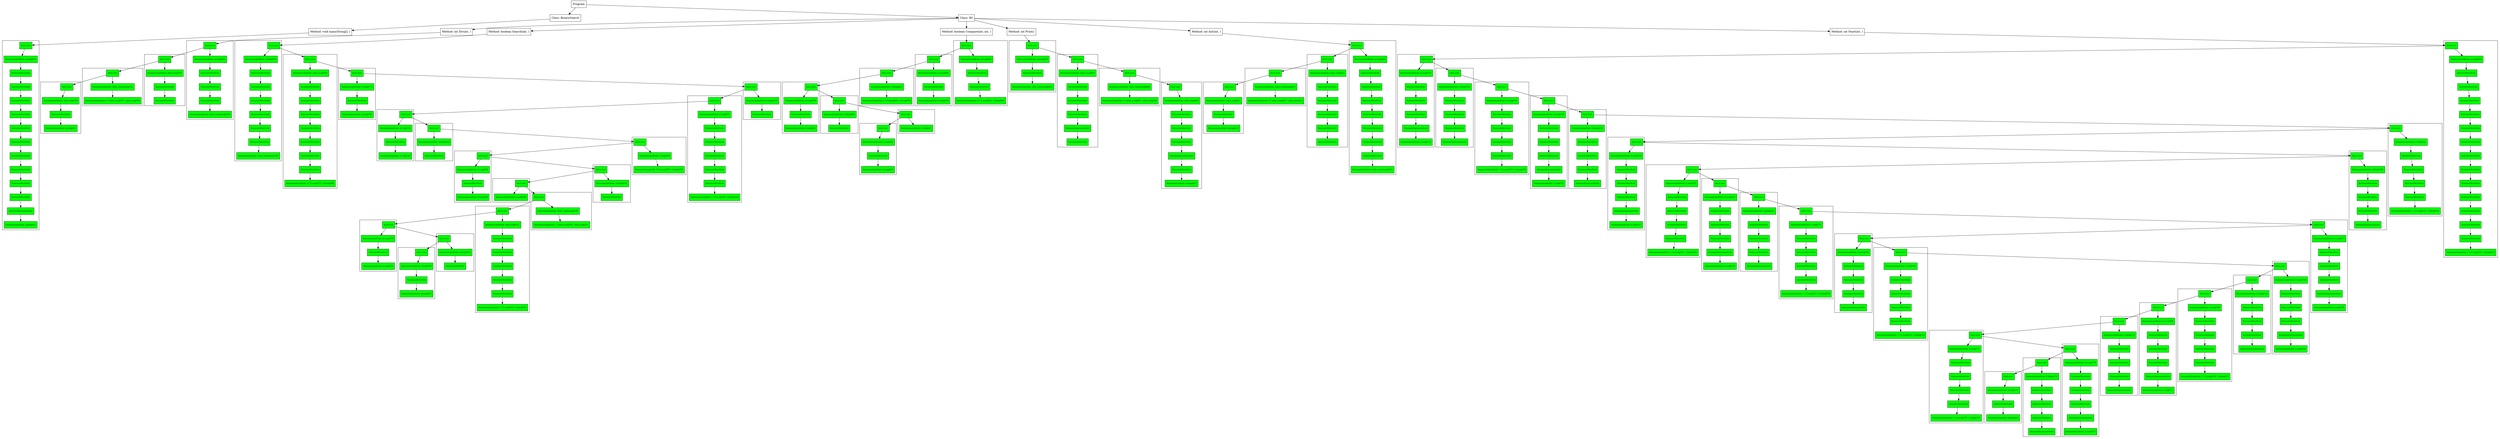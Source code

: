 digraph BinarySearch {
"0x7f2e8c1fa560" [label="Program" shape=box]
"0x60b000016308" [label="Class: BinarySearch"shape=box]
"0x7f2e8c1fa560" -> "0x60b000016308"
"0x6070000083d8" [label="Method: void main(String[], )"shape=box]
"0x60b000016308" -> "0x6070000083d8"
subgraph cluster_0x6030000ab760{
node [shape="box", style="filled", fillcolor="green", fontcolor="black", fontsize="9"]
"0x6030000ab760" [label="block start"shape=box]
"0x60c00000b740" [label="StatementLabelNode: prolog@814" shape=box]
"0x6030000ab760" -> "0x60c00000b740"
"0x60c00000b748" [label="StatementMoveNode" shape=box]
"0x60c00000b740" -> "0x60c00000b748"
"0x60c00000b750" [label="StatementMoveNode" shape=box]
"0x60c00000b748" -> "0x60c00000b750"
"0x60c00000b758" [label="StatementMoveNode" shape=box]
"0x60c00000b750" -> "0x60c00000b758"
"0x60c00000b760" [label="StatementMoveNode" shape=box]
"0x60c00000b758" -> "0x60c00000b760"
"0x60c00000b768" [label="StatementMoveNode" shape=box]
"0x60c00000b760" -> "0x60c00000b768"
"0x60c00000b770" [label="StatementMoveNode" shape=box]
"0x60c00000b768" -> "0x60c00000b770"
"0x60c00000b778" [label="StatementMoveNode" shape=box]
"0x60c00000b770" -> "0x60c00000b778"
"0x60c00000b780" [label="StatementMoveNode" shape=box]
"0x60c00000b778" -> "0x60c00000b780"
"0x60c00000b788" [label="StatementMoveNode" shape=box]
"0x60c00000b780" -> "0x60c00000b788"
"0x60c00000b790" [label="StatementMoveNode" shape=box]
"0x60c00000b788" -> "0x60c00000b790"
"0x60c00000b798" [label="StatementExpressionNode" shape=box]
"0x60c00000b790" -> "0x60c00000b798"
"0x60c00000b7a0" [label="StatementJumpNode: epilog@815" shape=box]
"0x60c00000b798" -> "0x60c00000b7a0"
}
"0x6070000083d8" -> "0x6030000ab760"
"0x60b000016258" [label="Class: BS"shape=box]
"0x7f2e8c1fa560" -> "0x60b000016258"
"0x607000008368" [label="Method: int Start(int, )"shape=box]
"0x60b000016258" -> "0x607000008368"
subgraph cluster_0x617000001900{
node [shape="box", style="filled", fillcolor="green", fontcolor="black", fontsize="9"]
"0x617000001900" [label="block start"shape=box]
"0x60c00000b8c0" [label="StatementLabelNode: prolog@818" shape=box]
"0x617000001900" -> "0x60c00000b8c0"
"0x60c00000b8c8" [label="StatementMoveNode" shape=box]
"0x60c00000b8c0" -> "0x60c00000b8c8"
"0x60c00000b8d0" [label="StatementMoveNode" shape=box]
"0x60c00000b8c8" -> "0x60c00000b8d0"
"0x60c00000b8d8" [label="StatementMoveNode" shape=box]
"0x60c00000b8d0" -> "0x60c00000b8d8"
"0x60c00000b8e0" [label="StatementMoveNode" shape=box]
"0x60c00000b8d8" -> "0x60c00000b8e0"
"0x60c00000b8e8" [label="StatementMoveNode" shape=box]
"0x60c00000b8e0" -> "0x60c00000b8e8"
"0x60c00000b8f0" [label="StatementMoveNode" shape=box]
"0x60c00000b8e8" -> "0x60c00000b8f0"
"0x60c00000b8f8" [label="StatementMoveNode" shape=box]
"0x60c00000b8f0" -> "0x60c00000b8f8"
"0x60c00000b900" [label="StatementMoveNode" shape=box]
"0x60c00000b8f8" -> "0x60c00000b900"
"0x60c00000b908" [label="StatementMoveNode" shape=box]
"0x60c00000b900" -> "0x60c00000b908"
"0x60c00000b910" [label="StatementMoveNode" shape=box]
"0x60c00000b908" -> "0x60c00000b910"
"0x60c00000b918" [label="StatementMoveNode" shape=box]
"0x60c00000b910" -> "0x60c00000b918"
"0x60c00000b920" [label="StatementMoveNode" shape=box]
"0x60c00000b918" -> "0x60c00000b920"
"0x60c00000b928" [label="StatementMoveNode" shape=box]
"0x60c00000b920" -> "0x60c00000b928"
"0x60c00000b930" [label="StatementCJumpNode: 1 ? if_true@733 : if_false@734" shape=box]
"0x60c00000b928" -> "0x60c00000b930"
}
"0x607000008368" -> "0x617000001900"
subgraph cluster_0x617000001918{
node [shape="box", style="filled", fillcolor="green", fontcolor="black", fontsize="9"]
"0x617000001918" [label="block start"shape=box]
"0x606000038660" [label="StatementLabelNode: if_true@733" shape=box]
"0x617000001918" -> "0x606000038660"
"0x606000038668" [label="StatementMoveNode" shape=box]
"0x606000038660" -> "0x606000038668"
"0x606000038670" [label="StatementMoveNode" shape=box]
"0x606000038668" -> "0x606000038670"
"0x606000038678" [label="StatementMoveNode" shape=box]
"0x606000038670" -> "0x606000038678"
"0x606000038680" [label="StatementExpressionNode" shape=box]
"0x606000038678" -> "0x606000038680"
"0x606000038688" [label="StatementJumpNode: if_end@735" shape=box]
"0x606000038680" -> "0x606000038688"
}
"0x617000001900" -> "0x617000001918"
subgraph cluster_0x617000001930{
node [shape="box", style="filled", fillcolor="green", fontcolor="black", fontsize="9"]
"0x617000001930" [label="block start"shape=box]
"0x6060000386c0" [label="StatementLabelNode: if_false@734" shape=box]
"0x617000001930" -> "0x6060000386c0"
"0x6060000386c8" [label="StatementMoveNode" shape=box]
"0x6060000386c0" -> "0x6060000386c8"
"0x6060000386d0" [label="StatementMoveNode" shape=box]
"0x6060000386c8" -> "0x6060000386d0"
"0x6060000386d8" [label="StatementMoveNode" shape=box]
"0x6060000386d0" -> "0x6060000386d8"
"0x6060000386e0" [label="StatementExpressionNode" shape=box]
"0x6060000386d8" -> "0x6060000386e0"
}
"0x617000001918" -> "0x617000001930"
subgraph cluster_0x617000001948{
node [shape="box", style="filled", fillcolor="green", fontcolor="black", fontsize="9"]
"0x617000001948" [label="block start"shape=box]
"0x606000038720" [label="StatementLabelNode: if_end@735" shape=box]
"0x617000001948" -> "0x606000038720"
"0x606000038728" [label="StatementMoveNode" shape=box]
"0x606000038720" -> "0x606000038728"
"0x606000038730" [label="StatementMoveNode" shape=box]
"0x606000038728" -> "0x606000038730"
"0x606000038738" [label="StatementMoveNode" shape=box]
"0x606000038730" -> "0x606000038738"
"0x606000038740" [label="StatementMoveNode" shape=box]
"0x606000038738" -> "0x606000038740"
"0x606000038748" [label="StatementCJumpNode: 1 ? if_true@739 : if_false@740" shape=box]
"0x606000038740" -> "0x606000038748"
}
"0x617000001930" -> "0x617000001948"
subgraph cluster_0x617000001960{
node [shape="box", style="filled", fillcolor="green", fontcolor="black", fontsize="9"]
"0x617000001960" [label="block start"shape=box]
"0x606000038780" [label="StatementLabelNode: if_true@739" shape=box]
"0x617000001960" -> "0x606000038780"
"0x606000038788" [label="StatementMoveNode" shape=box]
"0x606000038780" -> "0x606000038788"
"0x606000038790" [label="StatementMoveNode" shape=box]
"0x606000038788" -> "0x606000038790"
"0x606000038798" [label="StatementMoveNode" shape=box]
"0x606000038790" -> "0x606000038798"
"0x6060000387a0" [label="StatementExpressionNode" shape=box]
"0x606000038798" -> "0x6060000387a0"
"0x6060000387a8" [label="StatementJumpNode: if_end@741" shape=box]
"0x6060000387a0" -> "0x6060000387a8"
}
"0x617000001948" -> "0x617000001960"
subgraph cluster_0x617000001978{
node [shape="box", style="filled", fillcolor="green", fontcolor="black", fontsize="9"]
"0x617000001978" [label="block start"shape=box]
"0x6060000387e0" [label="StatementLabelNode: if_false@740" shape=box]
"0x617000001978" -> "0x6060000387e0"
"0x6060000387e8" [label="StatementMoveNode" shape=box]
"0x6060000387e0" -> "0x6060000387e8"
"0x6060000387f0" [label="StatementMoveNode" shape=box]
"0x6060000387e8" -> "0x6060000387f0"
"0x6060000387f8" [label="StatementMoveNode" shape=box]
"0x6060000387f0" -> "0x6060000387f8"
"0x606000038800" [label="StatementExpressionNode" shape=box]
"0x6060000387f8" -> "0x606000038800"
}
"0x617000001960" -> "0x617000001978"
subgraph cluster_0x617000001990{
node [shape="box", style="filled", fillcolor="green", fontcolor="black", fontsize="9"]
"0x617000001990" [label="block start"shape=box]
"0x606000038840" [label="StatementLabelNode: if_end@741" shape=box]
"0x617000001990" -> "0x606000038840"
"0x606000038848" [label="StatementMoveNode" shape=box]
"0x606000038840" -> "0x606000038848"
"0x606000038850" [label="StatementMoveNode" shape=box]
"0x606000038848" -> "0x606000038850"
"0x606000038858" [label="StatementMoveNode" shape=box]
"0x606000038850" -> "0x606000038858"
"0x606000038860" [label="StatementMoveNode" shape=box]
"0x606000038858" -> "0x606000038860"
"0x606000038868" [label="StatementCJumpNode: 1 ? if_true@745 : if_false@746" shape=box]
"0x606000038860" -> "0x606000038868"
}
"0x617000001978" -> "0x617000001990"
subgraph cluster_0x6170000019a8{
node [shape="box", style="filled", fillcolor="green", fontcolor="black", fontsize="9"]
"0x6170000019a8" [label="block start"shape=box]
"0x6060000388a0" [label="StatementLabelNode: if_true@745" shape=box]
"0x6170000019a8" -> "0x6060000388a0"
"0x6060000388a8" [label="StatementMoveNode" shape=box]
"0x6060000388a0" -> "0x6060000388a8"
"0x6060000388b0" [label="StatementMoveNode" shape=box]
"0x6060000388a8" -> "0x6060000388b0"
"0x6060000388b8" [label="StatementMoveNode" shape=box]
"0x6060000388b0" -> "0x6060000388b8"
"0x6060000388c0" [label="StatementExpressionNode" shape=box]
"0x6060000388b8" -> "0x6060000388c0"
"0x6060000388c8" [label="StatementJumpNode: if_end@747" shape=box]
"0x6060000388c0" -> "0x6060000388c8"
}
"0x617000001990" -> "0x6170000019a8"
subgraph cluster_0x6170000019c0{
node [shape="box", style="filled", fillcolor="green", fontcolor="black", fontsize="9"]
"0x6170000019c0" [label="block start"shape=box]
"0x606000038900" [label="StatementLabelNode: if_false@746" shape=box]
"0x6170000019c0" -> "0x606000038900"
"0x606000038908" [label="StatementMoveNode" shape=box]
"0x606000038900" -> "0x606000038908"
"0x606000038910" [label="StatementMoveNode" shape=box]
"0x606000038908" -> "0x606000038910"
"0x606000038918" [label="StatementMoveNode" shape=box]
"0x606000038910" -> "0x606000038918"
"0x606000038920" [label="StatementExpressionNode" shape=box]
"0x606000038918" -> "0x606000038920"
}
"0x6170000019a8" -> "0x6170000019c0"
subgraph cluster_0x6170000019d8{
node [shape="box", style="filled", fillcolor="green", fontcolor="black", fontsize="9"]
"0x6170000019d8" [label="block start"shape=box]
"0x606000038960" [label="StatementLabelNode: if_end@747" shape=box]
"0x6170000019d8" -> "0x606000038960"
"0x606000038968" [label="StatementMoveNode" shape=box]
"0x606000038960" -> "0x606000038968"
"0x606000038970" [label="StatementMoveNode" shape=box]
"0x606000038968" -> "0x606000038970"
"0x606000038978" [label="StatementMoveNode" shape=box]
"0x606000038970" -> "0x606000038978"
"0x606000038980" [label="StatementMoveNode" shape=box]
"0x606000038978" -> "0x606000038980"
"0x606000038988" [label="StatementCJumpNode: 1 ? if_true@751 : if_false@752" shape=box]
"0x606000038980" -> "0x606000038988"
}
"0x6170000019c0" -> "0x6170000019d8"
subgraph cluster_0x6170000019f0{
node [shape="box", style="filled", fillcolor="green", fontcolor="black", fontsize="9"]
"0x6170000019f0" [label="block start"shape=box]
"0x6060000389c0" [label="StatementLabelNode: if_true@751" shape=box]
"0x6170000019f0" -> "0x6060000389c0"
"0x6060000389c8" [label="StatementMoveNode" shape=box]
"0x6060000389c0" -> "0x6060000389c8"
"0x6060000389d0" [label="StatementMoveNode" shape=box]
"0x6060000389c8" -> "0x6060000389d0"
"0x6060000389d8" [label="StatementMoveNode" shape=box]
"0x6060000389d0" -> "0x6060000389d8"
"0x6060000389e0" [label="StatementExpressionNode" shape=box]
"0x6060000389d8" -> "0x6060000389e0"
"0x6060000389e8" [label="StatementJumpNode: if_end@753" shape=box]
"0x6060000389e0" -> "0x6060000389e8"
}
"0x6170000019d8" -> "0x6170000019f0"
subgraph cluster_0x617000001a08{
node [shape="box", style="filled", fillcolor="green", fontcolor="black", fontsize="9"]
"0x617000001a08" [label="block start"shape=box]
"0x606000038a20" [label="StatementLabelNode: if_false@752" shape=box]
"0x617000001a08" -> "0x606000038a20"
"0x606000038a28" [label="StatementMoveNode" shape=box]
"0x606000038a20" -> "0x606000038a28"
"0x606000038a30" [label="StatementMoveNode" shape=box]
"0x606000038a28" -> "0x606000038a30"
"0x606000038a38" [label="StatementMoveNode" shape=box]
"0x606000038a30" -> "0x606000038a38"
"0x606000038a40" [label="StatementExpressionNode" shape=box]
"0x606000038a38" -> "0x606000038a40"
}
"0x6170000019f0" -> "0x617000001a08"
subgraph cluster_0x617000001a20{
node [shape="box", style="filled", fillcolor="green", fontcolor="black", fontsize="9"]
"0x617000001a20" [label="block start"shape=box]
"0x606000038a80" [label="StatementLabelNode: if_end@753" shape=box]
"0x617000001a20" -> "0x606000038a80"
"0x606000038a88" [label="StatementMoveNode" shape=box]
"0x606000038a80" -> "0x606000038a88"
"0x606000038a90" [label="StatementMoveNode" shape=box]
"0x606000038a88" -> "0x606000038a90"
"0x606000038a98" [label="StatementMoveNode" shape=box]
"0x606000038a90" -> "0x606000038a98"
"0x606000038aa0" [label="StatementMoveNode" shape=box]
"0x606000038a98" -> "0x606000038aa0"
"0x606000038aa8" [label="StatementCJumpNode: 1 ? if_true@757 : if_false@758" shape=box]
"0x606000038aa0" -> "0x606000038aa8"
}
"0x617000001a08" -> "0x617000001a20"
subgraph cluster_0x617000001a38{
node [shape="box", style="filled", fillcolor="green", fontcolor="black", fontsize="9"]
"0x617000001a38" [label="block start"shape=box]
"0x606000038ae0" [label="StatementLabelNode: if_true@757" shape=box]
"0x617000001a38" -> "0x606000038ae0"
"0x606000038ae8" [label="StatementMoveNode" shape=box]
"0x606000038ae0" -> "0x606000038ae8"
"0x606000038af0" [label="StatementMoveNode" shape=box]
"0x606000038ae8" -> "0x606000038af0"
"0x606000038af8" [label="StatementMoveNode" shape=box]
"0x606000038af0" -> "0x606000038af8"
"0x606000038b00" [label="StatementExpressionNode" shape=box]
"0x606000038af8" -> "0x606000038b00"
"0x606000038b08" [label="StatementJumpNode: if_end@759" shape=box]
"0x606000038b00" -> "0x606000038b08"
}
"0x617000001a20" -> "0x617000001a38"
subgraph cluster_0x617000001a50{
node [shape="box", style="filled", fillcolor="green", fontcolor="black", fontsize="9"]
"0x617000001a50" [label="block start"shape=box]
"0x606000038b40" [label="StatementLabelNode: if_false@758" shape=box]
"0x617000001a50" -> "0x606000038b40"
"0x606000038b48" [label="StatementMoveNode" shape=box]
"0x606000038b40" -> "0x606000038b48"
"0x606000038b50" [label="StatementMoveNode" shape=box]
"0x606000038b48" -> "0x606000038b50"
"0x606000038b58" [label="StatementMoveNode" shape=box]
"0x606000038b50" -> "0x606000038b58"
"0x606000038b60" [label="StatementExpressionNode" shape=box]
"0x606000038b58" -> "0x606000038b60"
}
"0x617000001a38" -> "0x617000001a50"
subgraph cluster_0x617000001a68{
node [shape="box", style="filled", fillcolor="green", fontcolor="black", fontsize="9"]
"0x617000001a68" [label="block start"shape=box]
"0x606000038ba0" [label="StatementLabelNode: if_end@759" shape=box]
"0x617000001a68" -> "0x606000038ba0"
"0x606000038ba8" [label="StatementMoveNode" shape=box]
"0x606000038ba0" -> "0x606000038ba8"
"0x606000038bb0" [label="StatementMoveNode" shape=box]
"0x606000038ba8" -> "0x606000038bb0"
"0x606000038bb8" [label="StatementMoveNode" shape=box]
"0x606000038bb0" -> "0x606000038bb8"
"0x606000038bc0" [label="StatementMoveNode" shape=box]
"0x606000038bb8" -> "0x606000038bc0"
"0x606000038bc8" [label="StatementCJumpNode: 1 ? if_true@763 : if_false@764" shape=box]
"0x606000038bc0" -> "0x606000038bc8"
}
"0x617000001a50" -> "0x617000001a68"
subgraph cluster_0x617000001a80{
node [shape="box", style="filled", fillcolor="green", fontcolor="black", fontsize="9"]
"0x617000001a80" [label="block start"shape=box]
"0x606000038c00" [label="StatementLabelNode: if_true@763" shape=box]
"0x617000001a80" -> "0x606000038c00"
"0x606000038c08" [label="StatementMoveNode" shape=box]
"0x606000038c00" -> "0x606000038c08"
"0x606000038c10" [label="StatementMoveNode" shape=box]
"0x606000038c08" -> "0x606000038c10"
"0x606000038c18" [label="StatementMoveNode" shape=box]
"0x606000038c10" -> "0x606000038c18"
"0x606000038c20" [label="StatementExpressionNode" shape=box]
"0x606000038c18" -> "0x606000038c20"
"0x606000038c28" [label="StatementJumpNode: if_end@765" shape=box]
"0x606000038c20" -> "0x606000038c28"
}
"0x617000001a68" -> "0x617000001a80"
subgraph cluster_0x617000001a98{
node [shape="box", style="filled", fillcolor="green", fontcolor="black", fontsize="9"]
"0x617000001a98" [label="block start"shape=box]
"0x606000038c60" [label="StatementLabelNode: if_false@764" shape=box]
"0x617000001a98" -> "0x606000038c60"
"0x606000038c68" [label="StatementMoveNode" shape=box]
"0x606000038c60" -> "0x606000038c68"
"0x606000038c70" [label="StatementMoveNode" shape=box]
"0x606000038c68" -> "0x606000038c70"
"0x606000038c78" [label="StatementMoveNode" shape=box]
"0x606000038c70" -> "0x606000038c78"
"0x606000038c80" [label="StatementExpressionNode" shape=box]
"0x606000038c78" -> "0x606000038c80"
}
"0x617000001a80" -> "0x617000001a98"
subgraph cluster_0x617000001ab0{
node [shape="box", style="filled", fillcolor="green", fontcolor="black", fontsize="9"]
"0x617000001ab0" [label="block start"shape=box]
"0x606000038cc0" [label="StatementLabelNode: if_end@765" shape=box]
"0x617000001ab0" -> "0x606000038cc0"
"0x606000038cc8" [label="StatementMoveNode" shape=box]
"0x606000038cc0" -> "0x606000038cc8"
"0x606000038cd0" [label="StatementMoveNode" shape=box]
"0x606000038cc8" -> "0x606000038cd0"
"0x606000038cd8" [label="StatementMoveNode" shape=box]
"0x606000038cd0" -> "0x606000038cd8"
"0x606000038ce0" [label="StatementMoveNode" shape=box]
"0x606000038cd8" -> "0x606000038ce0"
"0x606000038ce8" [label="StatementCJumpNode: 1 ? if_true@769 : if_false@770" shape=box]
"0x606000038ce0" -> "0x606000038ce8"
}
"0x617000001a98" -> "0x617000001ab0"
subgraph cluster_0x617000001ac8{
node [shape="box", style="filled", fillcolor="green", fontcolor="black", fontsize="9"]
"0x617000001ac8" [label="block start"shape=box]
"0x606000038d20" [label="StatementLabelNode: if_true@769" shape=box]
"0x617000001ac8" -> "0x606000038d20"
"0x606000038d28" [label="StatementMoveNode" shape=box]
"0x606000038d20" -> "0x606000038d28"
"0x606000038d30" [label="StatementMoveNode" shape=box]
"0x606000038d28" -> "0x606000038d30"
"0x606000038d38" [label="StatementMoveNode" shape=box]
"0x606000038d30" -> "0x606000038d38"
"0x606000038d40" [label="StatementExpressionNode" shape=box]
"0x606000038d38" -> "0x606000038d40"
"0x606000038d48" [label="StatementJumpNode: if_end@771" shape=box]
"0x606000038d40" -> "0x606000038d48"
}
"0x617000001ab0" -> "0x617000001ac8"
subgraph cluster_0x617000001ae0{
node [shape="box", style="filled", fillcolor="green", fontcolor="black", fontsize="9"]
"0x617000001ae0" [label="block start"shape=box]
"0x606000038d80" [label="StatementLabelNode: if_false@770" shape=box]
"0x617000001ae0" -> "0x606000038d80"
"0x606000038d88" [label="StatementMoveNode" shape=box]
"0x606000038d80" -> "0x606000038d88"
"0x606000038d90" [label="StatementMoveNode" shape=box]
"0x606000038d88" -> "0x606000038d90"
"0x606000038d98" [label="StatementMoveNode" shape=box]
"0x606000038d90" -> "0x606000038d98"
"0x606000038da0" [label="StatementExpressionNode" shape=box]
"0x606000038d98" -> "0x606000038da0"
}
"0x617000001ac8" -> "0x617000001ae0"
subgraph cluster_0x617000001af8{
node [shape="box", style="filled", fillcolor="green", fontcolor="black", fontsize="9"]
"0x617000001af8" [label="block start"shape=box]
"0x606000038de0" [label="StatementLabelNode: if_end@771" shape=box]
"0x617000001af8" -> "0x606000038de0"
"0x606000038de8" [label="StatementMoveNode" shape=box]
"0x606000038de0" -> "0x606000038de8"
"0x606000038df0" [label="StatementMoveNode" shape=box]
"0x606000038de8" -> "0x606000038df0"
"0x606000038df8" [label="StatementMoveNode" shape=box]
"0x606000038df0" -> "0x606000038df8"
"0x606000038e00" [label="StatementMoveNode" shape=box]
"0x606000038df8" -> "0x606000038e00"
"0x606000038e08" [label="StatementCJumpNode: 1 ? if_true@775 : if_false@776" shape=box]
"0x606000038e00" -> "0x606000038e08"
}
"0x617000001ae0" -> "0x617000001af8"
subgraph cluster_0x617000001b10{
node [shape="box", style="filled", fillcolor="green", fontcolor="black", fontsize="9"]
"0x617000001b10" [label="block start"shape=box]
"0x606000038e40" [label="StatementLabelNode: if_true@775" shape=box]
"0x617000001b10" -> "0x606000038e40"
"0x606000038e48" [label="StatementMoveNode" shape=box]
"0x606000038e40" -> "0x606000038e48"
"0x606000038e50" [label="StatementMoveNode" shape=box]
"0x606000038e48" -> "0x606000038e50"
"0x606000038e58" [label="StatementMoveNode" shape=box]
"0x606000038e50" -> "0x606000038e58"
"0x606000038e60" [label="StatementExpressionNode" shape=box]
"0x606000038e58" -> "0x606000038e60"
"0x606000038e68" [label="StatementJumpNode: if_end@777" shape=box]
"0x606000038e60" -> "0x606000038e68"
}
"0x617000001af8" -> "0x617000001b10"
subgraph cluster_0x617000001b28{
node [shape="box", style="filled", fillcolor="green", fontcolor="black", fontsize="9"]
"0x617000001b28" [label="block start"shape=box]
"0x606000038ea0" [label="StatementLabelNode: if_false@776" shape=box]
"0x617000001b28" -> "0x606000038ea0"
"0x606000038ea8" [label="StatementMoveNode" shape=box]
"0x606000038ea0" -> "0x606000038ea8"
"0x606000038eb0" [label="StatementMoveNode" shape=box]
"0x606000038ea8" -> "0x606000038eb0"
"0x606000038eb8" [label="StatementMoveNode" shape=box]
"0x606000038eb0" -> "0x606000038eb8"
"0x606000038ec0" [label="StatementExpressionNode" shape=box]
"0x606000038eb8" -> "0x606000038ec0"
}
"0x617000001b10" -> "0x617000001b28"
subgraph cluster_0x617000001b40{
node [shape="box", style="filled", fillcolor="green", fontcolor="black", fontsize="9"]
"0x617000001b40" [label="block start"shape=box]
"0x6030000ab0a0" [label="StatementLabelNode: if_end@777" shape=box]
"0x617000001b40" -> "0x6030000ab0a0"
"0x6030000ab0a8" [label="StatementMoveNode" shape=box]
"0x6030000ab0a0" -> "0x6030000ab0a8"
"0x6030000ab0b0" [label="StatementJumpNode: epilog@819" shape=box]
"0x6030000ab0a8" -> "0x6030000ab0b0"
}
"0x617000001b28" -> "0x617000001b40"
"0x6070000082f8" [label="Method: int Div(int, )"shape=box]
"0x60b000016258" -> "0x6070000082f8"
subgraph cluster_0x608000003920{
node [shape="box", style="filled", fillcolor="green", fontcolor="black", fontsize="9"]
"0x608000003920" [label="block start"shape=box]
"0x606000038f00" [label="StatementLabelNode: prolog@820" shape=box]
"0x608000003920" -> "0x606000038f00"
"0x606000038f08" [label="StatementMoveNode" shape=box]
"0x606000038f00" -> "0x606000038f08"
"0x606000038f10" [label="StatementMoveNode" shape=box]
"0x606000038f08" -> "0x606000038f10"
"0x606000038f18" [label="StatementMoveNode" shape=box]
"0x606000038f10" -> "0x606000038f18"
"0x606000038f20" [label="StatementJumpNode: while_conditional@796" shape=box]
"0x606000038f18" -> "0x606000038f20"
}
"0x6070000082f8" -> "0x608000003920"
subgraph cluster_0x608000003938{
node [shape="box", style="filled", fillcolor="green", fontcolor="black", fontsize="9"]
"0x608000003938" [label="block start"shape=box]
"0x6030000ab130" [label="StatementLabelNode: while_true@797" shape=box]
"0x608000003938" -> "0x6030000ab130"
"0x6030000ab138" [label="StatementMoveNode" shape=box]
"0x6030000ab130" -> "0x6030000ab138"
"0x6030000ab140" [label="StatementMoveNode" shape=box]
"0x6030000ab138" -> "0x6030000ab140"
}
"0x608000003920" -> "0x608000003938"
subgraph cluster_0x608000003950{
node [shape="box", style="filled", fillcolor="green", fontcolor="black", fontsize="9"]
"0x608000003950" [label="block start"shape=box]
"0x602000092bf0" [label="StatementLabelNode: while_conditional@796" shape=box]
"0x608000003950" -> "0x602000092bf0"
"0x602000092bf8" [label="StatementCJumpNode: 2 ? while_true@797 : while_end@798" shape=box]
"0x602000092bf0" -> "0x602000092bf8"
}
"0x608000003938" -> "0x608000003950"
subgraph cluster_0x608000003968{
node [shape="box", style="filled", fillcolor="green", fontcolor="black", fontsize="9"]
"0x608000003968" [label="block start"shape=box]
"0x6030000ab190" [label="StatementLabelNode: while_end@798" shape=box]
"0x608000003968" -> "0x6030000ab190"
"0x6030000ab198" [label="StatementMoveNode" shape=box]
"0x6030000ab190" -> "0x6030000ab198"
"0x6030000ab1a0" [label="StatementJumpNode: epilog@821" shape=box]
"0x6030000ab198" -> "0x6030000ab1a0"
}
"0x608000003950" -> "0x608000003968"
"0x607000008288" [label="Method: boolean Search(int, )"shape=box]
"0x60b000016258" -> "0x607000008288"
subgraph cluster_0x613000002a40{
node [shape="box", style="filled", fillcolor="green", fontcolor="black", fontsize="9"]
"0x613000002a40" [label="block start"shape=box]
"0x606000038480" [label="StatementLabelNode: prolog@816" shape=box]
"0x613000002a40" -> "0x606000038480"
"0x606000038488" [label="StatementMoveNode" shape=box]
"0x606000038480" -> "0x606000038488"
"0x606000038490" [label="StatementMoveNode" shape=box]
"0x606000038488" -> "0x606000038490"
"0x606000038498" [label="StatementMoveNode" shape=box]
"0x606000038490" -> "0x606000038498"
"0x6060000384a0" [label="StatementMoveNode" shape=box]
"0x606000038498" -> "0x6060000384a0"
"0x6060000384a8" [label="StatementMoveNode" shape=box]
"0x6060000384a0" -> "0x6060000384a8"
"0x6060000384b0" [label="StatementMoveNode" shape=box]
"0x6060000384a8" -> "0x6060000384b0"
"0x6060000384b8" [label="StatementJumpNode: while_conditional@789" shape=box]
"0x6060000384b0" -> "0x6060000384b8"
}
"0x607000008288" -> "0x613000002a40"
subgraph cluster_0x613000002a58{
node [shape="box", style="filled", fillcolor="green", fontcolor="black", fontsize="9"]
"0x613000002a58" [label="block start"shape=box]
"0x60c00000b800" [label="StatementLabelNode: while_true@790" shape=box]
"0x613000002a58" -> "0x60c00000b800"
"0x60c00000b808" [label="StatementMoveNode" shape=box]
"0x60c00000b800" -> "0x60c00000b808"
"0x60c00000b810" [label="StatementMoveNode" shape=box]
"0x60c00000b808" -> "0x60c00000b810"
"0x60c00000b818" [label="StatementMoveNode" shape=box]
"0x60c00000b810" -> "0x60c00000b818"
"0x60c00000b820" [label="StatementMoveNode" shape=box]
"0x60c00000b818" -> "0x60c00000b820"
"0x60c00000b828" [label="StatementMoveNode" shape=box]
"0x60c00000b820" -> "0x60c00000b828"
"0x60c00000b830" [label="StatementMoveNode" shape=box]
"0x60c00000b828" -> "0x60c00000b830"
"0x60c00000b838" [label="StatementMoveNode" shape=box]
"0x60c00000b830" -> "0x60c00000b838"
"0x60c00000b840" [label="StatementCJumpNode: 2 ? if_true@779 : if_false@780" shape=box]
"0x60c00000b838" -> "0x60c00000b840"
}
"0x613000002a40" -> "0x613000002a58"
subgraph cluster_0x613000002a70{
node [shape="box", style="filled", fillcolor="green", fontcolor="black", fontsize="9"]
"0x613000002a70" [label="block start"shape=box]
"0x6030000aa980" [label="StatementLabelNode: if_true@779" shape=box]
"0x613000002a70" -> "0x6030000aa980"
"0x6030000aa988" [label="StatementMoveNode" shape=box]
"0x6030000aa980" -> "0x6030000aa988"
"0x6030000aa990" [label="StatementJumpNode: if_end@781" shape=box]
"0x6030000aa988" -> "0x6030000aa990"
}
"0x613000002a58" -> "0x613000002a70"
subgraph cluster_0x613000002a88{
node [shape="box", style="filled", fillcolor="green", fontcolor="black", fontsize="9"]
"0x613000002a88" [label="block start"shape=box]
"0x6030000aa9b0" [label="StatementLabelNode: if_false@780" shape=box]
"0x613000002a88" -> "0x6030000aa9b0"
"0x6030000aa9b8" [label="StatementMoveNode" shape=box]
"0x6030000aa9b0" -> "0x6030000aa9b8"
}
"0x613000002a70" -> "0x613000002a88"
subgraph cluster_0x613000002aa0{
node [shape="box", style="filled", fillcolor="green", fontcolor="black", fontsize="9"]
"0x613000002aa0" [label="block start"shape=box]
"0x606000038540" [label="StatementLabelNode: if_end@781" shape=box]
"0x613000002aa0" -> "0x606000038540"
"0x606000038548" [label="StatementMoveNode" shape=box]
"0x606000038540" -> "0x606000038548"
"0x606000038550" [label="StatementMoveNode" shape=box]
"0x606000038548" -> "0x606000038550"
"0x606000038558" [label="StatementMoveNode" shape=box]
"0x606000038550" -> "0x606000038558"
"0x606000038560" [label="StatementMoveNode" shape=box]
"0x606000038558" -> "0x606000038560"
"0x606000038568" [label="StatementMoveNode" shape=box]
"0x606000038560" -> "0x606000038568"
"0x606000038570" [label="StatementCJumpNode: 1 ? if_true@783 : if_false@784" shape=box]
"0x606000038568" -> "0x606000038570"
}
"0x613000002a88" -> "0x613000002aa0"
subgraph cluster_0x613000002ab8{
node [shape="box", style="filled", fillcolor="green", fontcolor="black", fontsize="9"]
"0x613000002ab8" [label="block start"shape=box]
"0x6030000aaa10" [label="StatementLabelNode: if_true@783" shape=box]
"0x613000002ab8" -> "0x6030000aaa10"
"0x6030000aaa18" [label="StatementMoveNode" shape=box]
"0x6030000aaa10" -> "0x6030000aaa18"
"0x6030000aaa20" [label="StatementJumpNode: if_end@785" shape=box]
"0x6030000aaa18" -> "0x6030000aaa20"
}
"0x613000002aa0" -> "0x613000002ab8"
subgraph cluster_0x613000002ad0{
node [shape="box", style="filled", fillcolor="green", fontcolor="black", fontsize="9"]
"0x613000002ad0" [label="block start"shape=box]
"0x6030000aaa40" [label="StatementLabelNode: if_false@784" shape=box]
"0x613000002ad0" -> "0x6030000aaa40"
"0x6030000aaa48" [label="StatementMoveNode" shape=box]
"0x6030000aaa40" -> "0x6030000aaa48"
}
"0x613000002ab8" -> "0x613000002ad0"
subgraph cluster_0x613000002ae8{
node [shape="box", style="filled", fillcolor="green", fontcolor="black", fontsize="9"]
"0x613000002ae8" [label="block start"shape=box]
"0x6020000920f0" [label="StatementLabelNode: if_end@785" shape=box]
"0x613000002ae8" -> "0x6020000920f0"
"0x6020000920f8" [label="StatementCJumpNode: 2 ? if_true@786 : if_false@787" shape=box]
"0x6020000920f0" -> "0x6020000920f8"
}
"0x613000002ad0" -> "0x613000002ae8"
subgraph cluster_0x613000002b00{
node [shape="box", style="filled", fillcolor="green", fontcolor="black", fontsize="9"]
"0x613000002b00" [label="block start"shape=box]
"0x6030000aaa70" [label="StatementLabelNode: if_true@786" shape=box]
"0x613000002b00" -> "0x6030000aaa70"
"0x6030000aaa78" [label="StatementMoveNode" shape=box]
"0x6030000aaa70" -> "0x6030000aaa78"
"0x6030000aaa80" [label="StatementJumpNode: if_end@788" shape=box]
"0x6030000aaa78" -> "0x6030000aaa80"
}
"0x613000002ae8" -> "0x613000002b00"
subgraph cluster_0x613000002b18{
node [shape="box", style="filled", fillcolor="green", fontcolor="black", fontsize="9"]
"0x613000002b18" [label="block start"shape=box]
"0x6030000aaaa0" [label="StatementLabelNode: if_false@787" shape=box]
"0x613000002b18" -> "0x6030000aaaa0"
"0x6030000aaaa8" [label="StatementMoveNode" shape=box]
"0x6030000aaaa0" -> "0x6030000aaaa8"
}
"0x613000002b00" -> "0x613000002b18"
subgraph cluster_0x613000002b30{
node [shape="box", style="filled", fillcolor="green", fontcolor="black", fontsize="9"]
"0x613000002b30" [label="block start"shape=box]
"0x6020000921f0" [label="StatementLabelNode: if_end@788" shape=box]
"0x613000002b30" -> "0x6020000921f0"
}
"0x613000002b18" -> "0x613000002b30"
subgraph cluster_0x613000002b48{
node [shape="box", style="filled", fillcolor="green", fontcolor="black", fontsize="9"]
"0x613000002b48" [label="block start"shape=box]
"0x602000092230" [label="StatementLabelNode: while_conditional@789" shape=box]
"0x613000002b48" -> "0x602000092230"
"0x602000092238" [label="StatementCJumpNode: 1 ? while_true@790 : while_end@791" shape=box]
"0x602000092230" -> "0x602000092238"
}
"0x613000002b30" -> "0x613000002b48"
subgraph cluster_0x613000002b60{
node [shape="box", style="filled", fillcolor="green", fontcolor="black", fontsize="9"]
"0x613000002b60" [label="block start"shape=box]
"0x6060000385a0" [label="StatementLabelNode: while_end@791" shape=box]
"0x613000002b60" -> "0x6060000385a0"
"0x6060000385a8" [label="StatementMoveNode" shape=box]
"0x6060000385a0" -> "0x6060000385a8"
"0x6060000385b0" [label="StatementMoveNode" shape=box]
"0x6060000385a8" -> "0x6060000385b0"
"0x6060000385b8" [label="StatementMoveNode" shape=box]
"0x6060000385b0" -> "0x6060000385b8"
"0x6060000385c0" [label="StatementMoveNode" shape=box]
"0x6060000385b8" -> "0x6060000385c0"
"0x6060000385c8" [label="StatementMoveNode" shape=box]
"0x6060000385c0" -> "0x6060000385c8"
"0x6060000385d0" [label="StatementCJumpNode: 1 ? if_true@793 : if_false@794" shape=box]
"0x6060000385c8" -> "0x6060000385d0"
}
"0x613000002b48" -> "0x613000002b60"
subgraph cluster_0x613000002b78{
node [shape="box", style="filled", fillcolor="green", fontcolor="black", fontsize="9"]
"0x613000002b78" [label="block start"shape=box]
"0x6030000aab30" [label="StatementLabelNode: if_true@793" shape=box]
"0x613000002b78" -> "0x6030000aab30"
"0x6030000aab38" [label="StatementMoveNode" shape=box]
"0x6030000aab30" -> "0x6030000aab38"
"0x6030000aab40" [label="StatementJumpNode: if_end@795" shape=box]
"0x6030000aab38" -> "0x6030000aab40"
}
"0x613000002b60" -> "0x613000002b78"
subgraph cluster_0x613000002b90{
node [shape="box", style="filled", fillcolor="green", fontcolor="black", fontsize="9"]
"0x613000002b90" [label="block start"shape=box]
"0x6030000aab60" [label="StatementLabelNode: if_false@794" shape=box]
"0x613000002b90" -> "0x6030000aab60"
"0x6030000aab68" [label="StatementMoveNode" shape=box]
"0x6030000aab60" -> "0x6030000aab68"
}
"0x613000002b78" -> "0x613000002b90"
subgraph cluster_0x613000002ba8{
node [shape="box", style="filled", fillcolor="green", fontcolor="black", fontsize="9"]
"0x613000002ba8" [label="block start"shape=box]
"0x6030000aab90" [label="StatementLabelNode: if_end@795" shape=box]
"0x613000002ba8" -> "0x6030000aab90"
"0x6030000aab98" [label="StatementMoveNode" shape=box]
"0x6030000aab90" -> "0x6030000aab98"
"0x6030000aaba0" [label="StatementJumpNode: epilog@817" shape=box]
"0x6030000aab98" -> "0x6030000aaba0"
}
"0x613000002b90" -> "0x613000002ba8"
"0x607000008218" [label="Method: boolean Compare(int, int, )"shape=box]
"0x60b000016258" -> "0x607000008218"
subgraph cluster_0x610000002e40{
node [shape="box", style="filled", fillcolor="green", fontcolor="black", fontsize="9"]
"0x610000002e40" [label="block start"shape=box]
"0x6030000ab1c0" [label="StatementLabelNode: prolog@822" shape=box]
"0x610000002e40" -> "0x6030000ab1c0"
"0x6030000ab1c8" [label="StatementMoveNode" shape=box]
"0x6030000ab1c0" -> "0x6030000ab1c8"
"0x6030000ab1d0" [label="StatementMoveNode" shape=box]
"0x6030000ab1c8" -> "0x6030000ab1d0"
"0x6030000ab1d8" [label="StatementCJumpNode: 2 ? if_true@802 : if_false@803" shape=box]
"0x6030000ab1d0" -> "0x6030000ab1d8"
}
"0x607000008218" -> "0x610000002e40"
subgraph cluster_0x610000002e58{
node [shape="box", style="filled", fillcolor="green", fontcolor="black", fontsize="9"]
"0x610000002e58" [label="block start"shape=box]
"0x6030000ab250" [label="StatementLabelNode: if_true@802" shape=box]
"0x610000002e58" -> "0x6030000ab250"
"0x6030000ab258" [label="StatementMoveNode" shape=box]
"0x6030000ab250" -> "0x6030000ab258"
"0x6030000ab260" [label="StatementJumpNode: if_end@804" shape=box]
"0x6030000ab258" -> "0x6030000ab260"
}
"0x610000002e40" -> "0x610000002e58"
subgraph cluster_0x610000002e70{
node [shape="box", style="filled", fillcolor="green", fontcolor="black", fontsize="9"]
"0x610000002e70" [label="block start"shape=box]
"0x602000092d30" [label="StatementLabelNode: if_false@803" shape=box]
"0x610000002e70" -> "0x602000092d30"
"0x602000092d38" [label="StatementCJumpNode: 2 ? if_false@800 : if_true@799" shape=box]
"0x602000092d30" -> "0x602000092d38"
}
"0x610000002e58" -> "0x610000002e70"
subgraph cluster_0x610000002e88{
node [shape="box", style="filled", fillcolor="green", fontcolor="black", fontsize="9"]
"0x610000002e88" [label="block start"shape=box]
"0x6030000ab280" [label="StatementLabelNode: if_true@799" shape=box]
"0x610000002e88" -> "0x6030000ab280"
"0x6030000ab288" [label="StatementMoveNode" shape=box]
"0x6030000ab280" -> "0x6030000ab288"
"0x6030000ab290" [label="StatementJumpNode: if_end@801" shape=box]
"0x6030000ab288" -> "0x6030000ab290"
}
"0x610000002e70" -> "0x610000002e88"
subgraph cluster_0x610000002ea0{
node [shape="box", style="filled", fillcolor="green", fontcolor="black", fontsize="9"]
"0x610000002ea0" [label="block start"shape=box]
"0x6030000ab2b0" [label="StatementLabelNode: if_false@800" shape=box]
"0x610000002ea0" -> "0x6030000ab2b0"
"0x6030000ab2b8" [label="StatementMoveNode" shape=box]
"0x6030000ab2b0" -> "0x6030000ab2b8"
}
"0x610000002e88" -> "0x610000002ea0"
subgraph cluster_0x610000002eb8{
node [shape="box", style="filled", fillcolor="green", fontcolor="black", fontsize="9"]
"0x610000002eb8" [label="block start"shape=box]
"0x602000092e30" [label="StatementLabelNode: if_end@801" shape=box]
"0x610000002eb8" -> "0x602000092e30"
}
"0x610000002ea0" -> "0x610000002eb8"
subgraph cluster_0x610000002ed0{
node [shape="box", style="filled", fillcolor="green", fontcolor="black", fontsize="9"]
"0x610000002ed0" [label="block start"shape=box]
"0x6030000ab2e0" [label="StatementLabelNode: if_end@804" shape=box]
"0x610000002ed0" -> "0x6030000ab2e0"
"0x6030000ab2e8" [label="StatementMoveNode" shape=box]
"0x6030000ab2e0" -> "0x6030000ab2e8"
"0x6030000ab2f0" [label="StatementJumpNode: epilog@823" shape=box]
"0x6030000ab2e8" -> "0x6030000ab2f0"
}
"0x610000002eb8" -> "0x610000002ed0"
"0x607000008138" [label="Method: int Print()"shape=box]
"0x60b000016258" -> "0x607000008138"
subgraph cluster_0x608000003720{
node [shape="box", style="filled", fillcolor="green", fontcolor="black", fontsize="9"]
"0x608000003720" [label="block start"shape=box]
"0x6030000ab400" [label="StatementLabelNode: prolog@826" shape=box]
"0x608000003720" -> "0x6030000ab400"
"0x6030000ab408" [label="StatementMoveNode" shape=box]
"0x6030000ab400" -> "0x6030000ab408"
"0x6030000ab410" [label="StatementJumpNode: while_conditional@806" shape=box]
"0x6030000ab408" -> "0x6030000ab410"
}
"0x607000008138" -> "0x608000003720"
subgraph cluster_0x608000003738{
node [shape="box", style="filled", fillcolor="green", fontcolor="black", fontsize="9"]
"0x608000003738" [label="block start"shape=box]
"0x606000039080" [label="StatementLabelNode: while_true@807" shape=box]
"0x608000003738" -> "0x606000039080"
"0x606000039088" [label="StatementMoveNode" shape=box]
"0x606000039080" -> "0x606000039088"
"0x606000039090" [label="StatementMoveNode" shape=box]
"0x606000039088" -> "0x606000039090"
"0x606000039098" [label="StatementMoveNode" shape=box]
"0x606000039090" -> "0x606000039098"
"0x6060000390a0" [label="StatementExpressionNode" shape=box]
"0x606000039098" -> "0x6060000390a0"
"0x6060000390a8" [label="StatementMoveNode" shape=box]
"0x6060000390a0" -> "0x6060000390a8"
}
"0x608000003720" -> "0x608000003738"
subgraph cluster_0x608000003750{
node [shape="box", style="filled", fillcolor="green", fontcolor="black", fontsize="9"]
"0x608000003750" [label="block start"shape=box]
"0x6020000930f0" [label="StatementLabelNode: while_conditional@806" shape=box]
"0x608000003750" -> "0x6020000930f0"
"0x6020000930f8" [label="StatementCJumpNode: 2 ? while_true@807 : while_end@808" shape=box]
"0x6020000930f0" -> "0x6020000930f8"
}
"0x608000003738" -> "0x608000003750"
subgraph cluster_0x608000003768{
node [shape="box", style="filled", fillcolor="green", fontcolor="black", fontsize="9"]
"0x608000003768" [label="block start"shape=box]
"0x6060000390e0" [label="StatementLabelNode: while_end@808" shape=box]
"0x608000003768" -> "0x6060000390e0"
"0x6060000390e8" [label="StatementMoveNode" shape=box]
"0x6060000390e0" -> "0x6060000390e8"
"0x6060000390f0" [label="StatementMoveNode" shape=box]
"0x6060000390e8" -> "0x6060000390f0"
"0x6060000390f8" [label="StatementMoveNode" shape=box]
"0x6060000390f0" -> "0x6060000390f8"
"0x606000039100" [label="StatementExpressionNode" shape=box]
"0x6060000390f8" -> "0x606000039100"
"0x606000039108" [label="StatementMoveNode" shape=box]
"0x606000039100" -> "0x606000039108"
"0x606000039110" [label="StatementJumpNode: epilog@827" shape=box]
"0x606000039108" -> "0x606000039110"
}
"0x608000003750" -> "0x608000003768"
"0x6070000081a8" [label="Method: int Init(int, )"shape=box]
"0x60b000016258" -> "0x6070000081a8"
subgraph cluster_0x6080000037a0{
node [shape="box", style="filled", fillcolor="green", fontcolor="black", fontsize="9"]
"0x6080000037a0" [label="block start"shape=box]
"0x60c00000b980" [label="StatementLabelNode: prolog@824" shape=box]
"0x6080000037a0" -> "0x60c00000b980"
"0x60c00000b988" [label="StatementMoveNode" shape=box]
"0x60c00000b980" -> "0x60c00000b988"
"0x60c00000b990" [label="StatementMoveNode" shape=box]
"0x60c00000b988" -> "0x60c00000b990"
"0x60c00000b998" [label="StatementMoveNode" shape=box]
"0x60c00000b990" -> "0x60c00000b998"
"0x60c00000b9a0" [label="StatementMoveNode" shape=box]
"0x60c00000b998" -> "0x60c00000b9a0"
"0x60c00000b9a8" [label="StatementMoveNode" shape=box]
"0x60c00000b9a0" -> "0x60c00000b9a8"
"0x60c00000b9b0" [label="StatementMoveNode" shape=box]
"0x60c00000b9a8" -> "0x60c00000b9b0"
"0x60c00000b9b8" [label="StatementMoveNode" shape=box]
"0x60c00000b9b0" -> "0x60c00000b9b8"
"0x60c00000b9c0" [label="StatementJumpNode: while_conditional@811" shape=box]
"0x60c00000b9b8" -> "0x60c00000b9c0"
}
"0x6070000081a8" -> "0x6080000037a0"
subgraph cluster_0x6080000037b8{
node [shape="box", style="filled", fillcolor="green", fontcolor="black", fontsize="9"]
"0x6080000037b8" [label="block start"shape=box]
"0x606000039020" [label="StatementLabelNode: while_true@812" shape=box]
"0x6080000037b8" -> "0x606000039020"
"0x606000039028" [label="StatementMoveNode" shape=box]
"0x606000039020" -> "0x606000039028"
"0x606000039030" [label="StatementMoveNode" shape=box]
"0x606000039028" -> "0x606000039030"
"0x606000039038" [label="StatementMoveNode" shape=box]
"0x606000039030" -> "0x606000039038"
"0x606000039040" [label="StatementMoveNode" shape=box]
"0x606000039038" -> "0x606000039040"
"0x606000039048" [label="StatementMoveNode" shape=box]
"0x606000039040" -> "0x606000039048"
}
"0x6080000037a0" -> "0x6080000037b8"
subgraph cluster_0x6080000037d0{
node [shape="box", style="filled", fillcolor="green", fontcolor="black", fontsize="9"]
"0x6080000037d0" [label="block start"shape=box]
"0x602000092f90" [label="StatementLabelNode: while_conditional@811" shape=box]
"0x6080000037d0" -> "0x602000092f90"
"0x602000092f98" [label="StatementCJumpNode: 2 ? while_true@812 : while_end@813" shape=box]
"0x602000092f90" -> "0x602000092f98"
}
"0x6080000037b8" -> "0x6080000037d0"
subgraph cluster_0x6080000037e8{
node [shape="box", style="filled", fillcolor="green", fontcolor="black", fontsize="9"]
"0x6080000037e8" [label="block start"shape=box]
"0x6030000ab3d0" [label="StatementLabelNode: while_end@813" shape=box]
"0x6080000037e8" -> "0x6030000ab3d0"
"0x6030000ab3d8" [label="StatementMoveNode" shape=box]
"0x6030000ab3d0" -> "0x6030000ab3d8"
"0x6030000ab3e0" [label="StatementJumpNode: epilog@825" shape=box]
"0x6030000ab3d8" -> "0x6030000ab3e0"
}
"0x6080000037d0" -> "0x6080000037e8"
}
